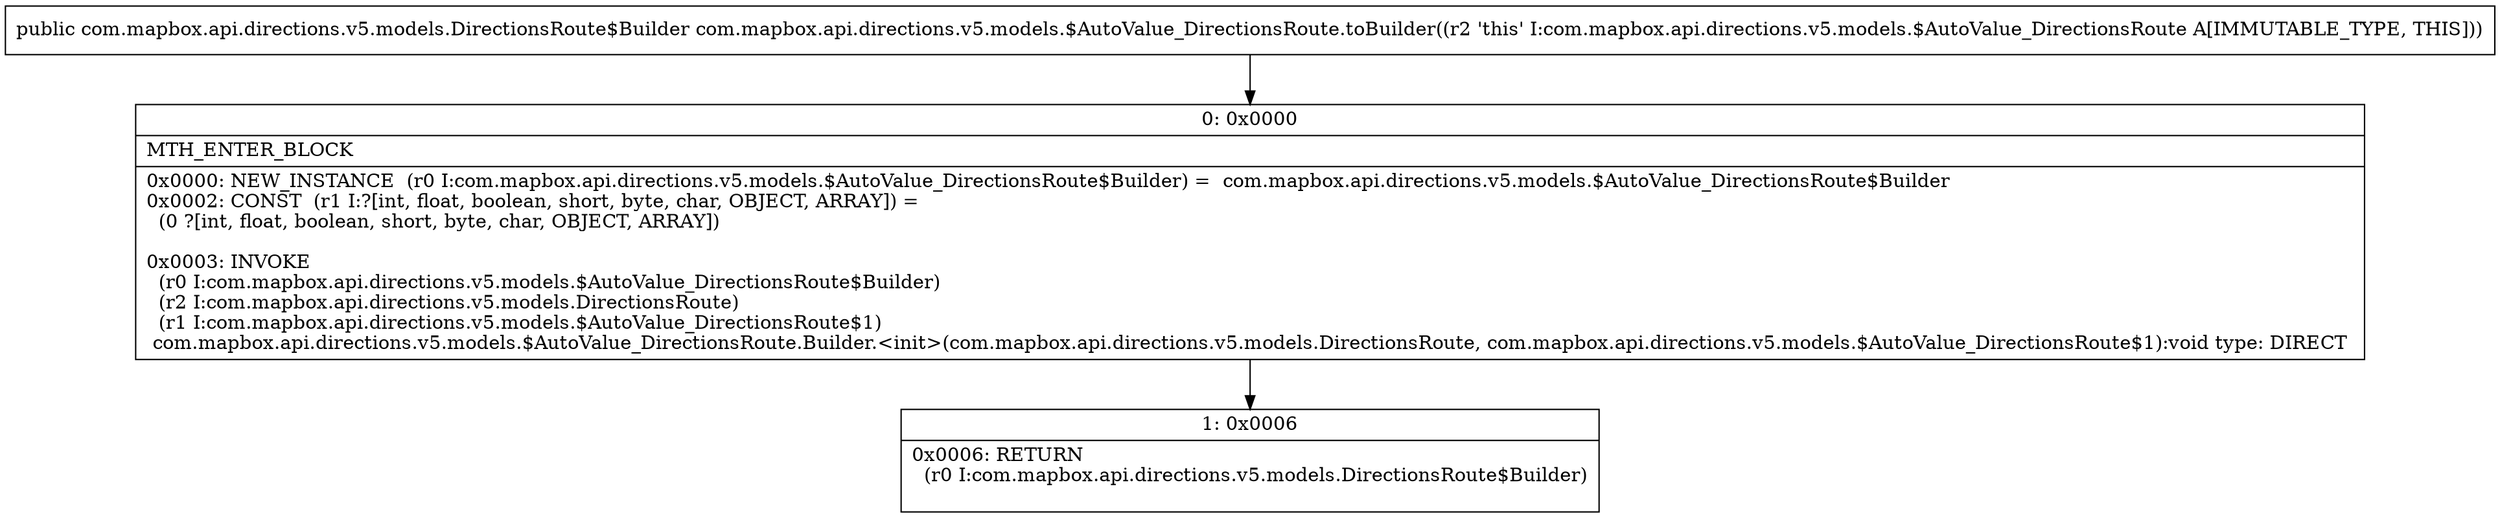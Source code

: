 digraph "CFG forcom.mapbox.api.directions.v5.models.$AutoValue_DirectionsRoute.toBuilder()Lcom\/mapbox\/api\/directions\/v5\/models\/DirectionsRoute$Builder;" {
Node_0 [shape=record,label="{0\:\ 0x0000|MTH_ENTER_BLOCK\l|0x0000: NEW_INSTANCE  (r0 I:com.mapbox.api.directions.v5.models.$AutoValue_DirectionsRoute$Builder) =  com.mapbox.api.directions.v5.models.$AutoValue_DirectionsRoute$Builder \l0x0002: CONST  (r1 I:?[int, float, boolean, short, byte, char, OBJECT, ARRAY]) = \l  (0 ?[int, float, boolean, short, byte, char, OBJECT, ARRAY])\l \l0x0003: INVOKE  \l  (r0 I:com.mapbox.api.directions.v5.models.$AutoValue_DirectionsRoute$Builder)\l  (r2 I:com.mapbox.api.directions.v5.models.DirectionsRoute)\l  (r1 I:com.mapbox.api.directions.v5.models.$AutoValue_DirectionsRoute$1)\l com.mapbox.api.directions.v5.models.$AutoValue_DirectionsRoute.Builder.\<init\>(com.mapbox.api.directions.v5.models.DirectionsRoute, com.mapbox.api.directions.v5.models.$AutoValue_DirectionsRoute$1):void type: DIRECT \l}"];
Node_1 [shape=record,label="{1\:\ 0x0006|0x0006: RETURN  \l  (r0 I:com.mapbox.api.directions.v5.models.DirectionsRoute$Builder)\l \l}"];
MethodNode[shape=record,label="{public com.mapbox.api.directions.v5.models.DirectionsRoute$Builder com.mapbox.api.directions.v5.models.$AutoValue_DirectionsRoute.toBuilder((r2 'this' I:com.mapbox.api.directions.v5.models.$AutoValue_DirectionsRoute A[IMMUTABLE_TYPE, THIS])) }"];
MethodNode -> Node_0;
Node_0 -> Node_1;
}


